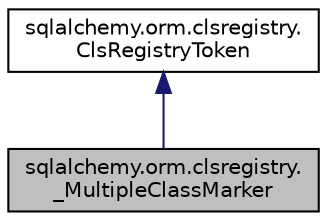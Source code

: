digraph "sqlalchemy.orm.clsregistry._MultipleClassMarker"
{
 // LATEX_PDF_SIZE
  edge [fontname="Helvetica",fontsize="10",labelfontname="Helvetica",labelfontsize="10"];
  node [fontname="Helvetica",fontsize="10",shape=record];
  Node1 [label="sqlalchemy.orm.clsregistry.\l_MultipleClassMarker",height=0.2,width=0.4,color="black", fillcolor="grey75", style="filled", fontcolor="black",tooltip=" "];
  Node2 -> Node1 [dir="back",color="midnightblue",fontsize="10",style="solid",fontname="Helvetica"];
  Node2 [label="sqlalchemy.orm.clsregistry.\lClsRegistryToken",height=0.2,width=0.4,color="black", fillcolor="white", style="filled",URL="$classsqlalchemy_1_1orm_1_1clsregistry_1_1ClsRegistryToken.html",tooltip=" "];
}
